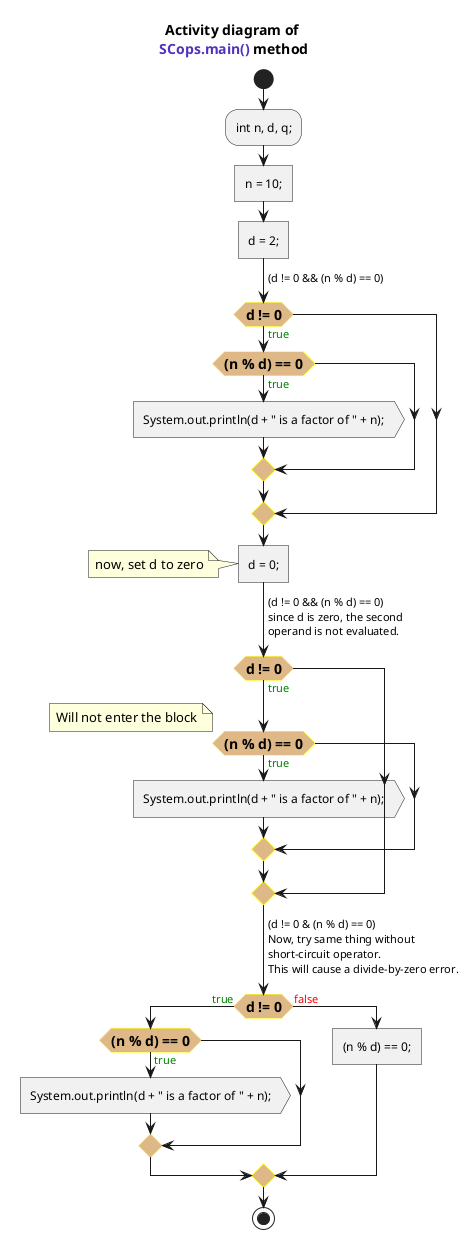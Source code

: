 @startuml
<style>
    Activity {
        FontSize 12
        diamond {
            LineColor yellow
            BackgroundColor burlywood
            FontSize 14
            FontStyle bold
        }
    }
</style>
title Activity diagram of \n<font name=monospace><color #5132be>SCops.main()</color></font> method

start

:int n, d, q;;

:n = 10;; <<task>>
:d = 2;; <<task>>

->(d != 0 && (n % d) == 0);
if(d != 0) then (<color:green>true)
    if((n % d) == 0) then (<color:green>true)
        :System.out.println(d + " is a factor of " + n);; <<output>>
    endif
endif


:d = 0;; <<task>>
note: now, set d to zero

->(d != 0 && (n % d) == 0)
since d is zero, the second 
operand is not evaluated.;
if(d != 0) then (<color:green>true)
    if((n % d) == 0) then (<color:green>true)
        :System.out.println(d + " is a factor of " + n);; <<output>>
    endif
    note : Will not enter the block
endif

->(d != 0 & (n % d) == 0)
Now, try same thing without 
short-circuit operator.
This will cause a divide-by-zero error.;

if(d != 0) then (<color:green>true)
    if((n % d) == 0) then (<color:green>true)
        :System.out.println(d + " is a factor of " + n);;  <<output>>
    endif
else (<color:red>false)
    :(n % d) == 0;;  <<task>>
endif

stop
@enduml